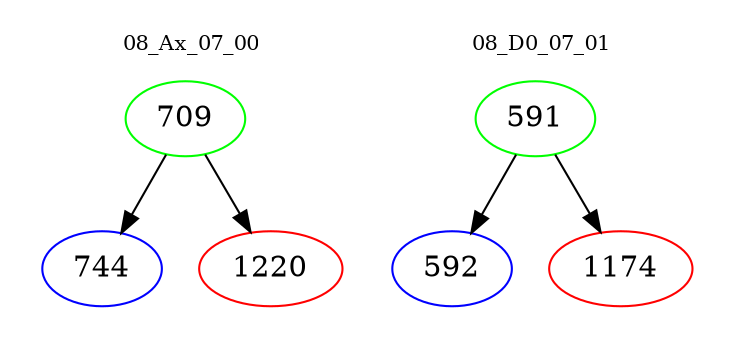 digraph{
subgraph cluster_0 {
color = white
label = "08_Ax_07_00";
fontsize=10;
T0_709 [label="709", color="green"]
T0_709 -> T0_744 [color="black"]
T0_744 [label="744", color="blue"]
T0_709 -> T0_1220 [color="black"]
T0_1220 [label="1220", color="red"]
}
subgraph cluster_1 {
color = white
label = "08_D0_07_01";
fontsize=10;
T1_591 [label="591", color="green"]
T1_591 -> T1_592 [color="black"]
T1_592 [label="592", color="blue"]
T1_591 -> T1_1174 [color="black"]
T1_1174 [label="1174", color="red"]
}
}

